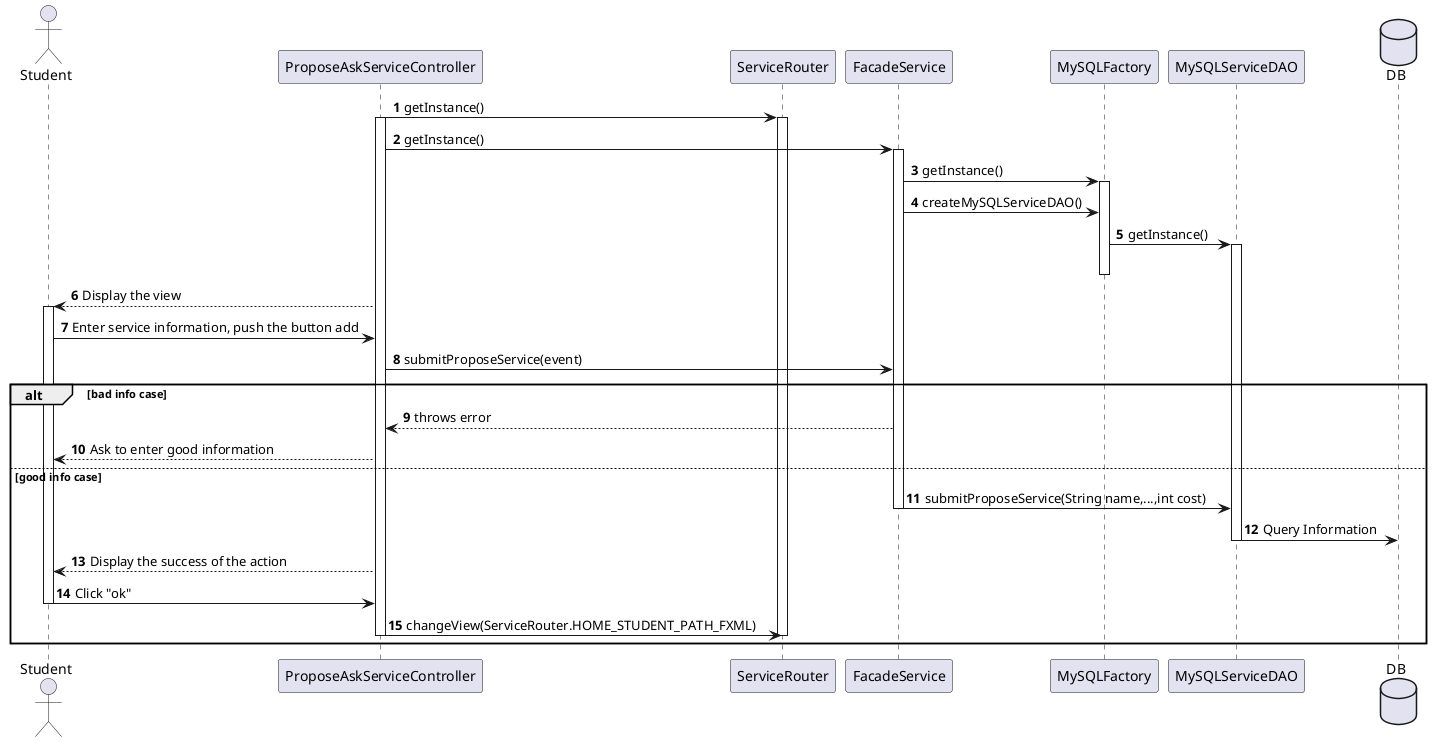 @startuml
autonumber
actor Student
ProposeAskServiceController -> ServiceRouter : getInstance()
activate ProposeAskServiceController
activate ServiceRouter
ProposeAskServiceController -> FacadeService : getInstance()
activate FacadeService
FacadeService -> MySQLFactory : getInstance()

activate MySQLFactory

FacadeService -> MySQLFactory : createMySQLServiceDAO()
MySQLFactory -> MySQLServiceDAO : getInstance()
activate MySQLServiceDAO
deactivate MySQLFactory

ProposeAskServiceController --> Student : Display the view
activate Student
Student -> ProposeAskServiceController : Enter service information, push the button add
ProposeAskServiceController -> FacadeService : submitProposeService(event)
alt bad info case
    FacadeService --> ProposeAskServiceController : throws error
    ProposeAskServiceController --> Student : Ask to enter good information
else good info case
    FacadeService -> MySQLServiceDAO : submitProposeService(String name,...,int cost)
    deactivate FacadeService
    database DB
    MySQLServiceDAO -> DB : Query Information
    deactivate MySQLServiceDAO
    ProposeAskServiceController --> Student : Display the success of the action
    Student -> ProposeAskServiceController : Click "ok"
    deactivate Student
    ProposeAskServiceController -> ServiceRouter : changeView(ServiceRouter.HOME_STUDENT_PATH_FXML)
    deactivate ProposeAskServiceController
    deactivate ServiceRouter
end
@enduml